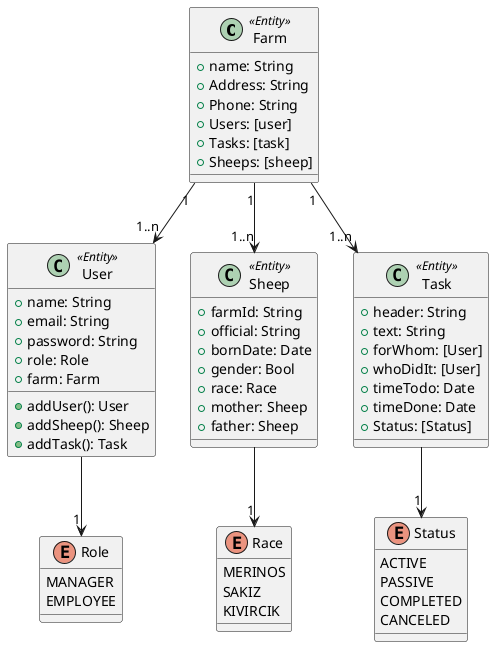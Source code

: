 @startuml "Class Diagram"

class Farm <<Entity>> {
    + name: String
    + Address: String
    + Phone: String
    + Users: [user]
    + Tasks: [task]
    + Sheeps: [sheep]
}

class User <<Entity>> {
    + name: String
    + email: String
    + password: String
    + role: Role
    + farm: Farm
    + addUser(): User
    + addSheep(): Sheep
    + addTask(): Task
}

class Sheep <<Entity>> {
    + farmId: String
    + official: String
    + bornDate: Date
    + gender: Bool
    + race: Race
    + mother: Sheep
    + father: Sheep
}

class Task <<Entity>> {
    + header: String
    + text: String
    + forWhom: [User]
    + whoDidIt: [User]
    + timeTodo: Date
    + timeDone: Date
    + Status: [Status]
}

enum Role {
    MANAGER
    EMPLOYEE
}

enum Race {
    MERINOS
    SAKIZ
    KIVIRCIK
}

enum Status {
    ACTIVE
    PASSIVE
    COMPLETED
    CANCELED
}

Farm "1" --> "1..n" User
Farm "1" --> "1..n" Sheep
User --> "1" Role
Sheep --> "1" Race
Task --> "1" Status
Farm "1" --> "1..n" Task

@enduml
